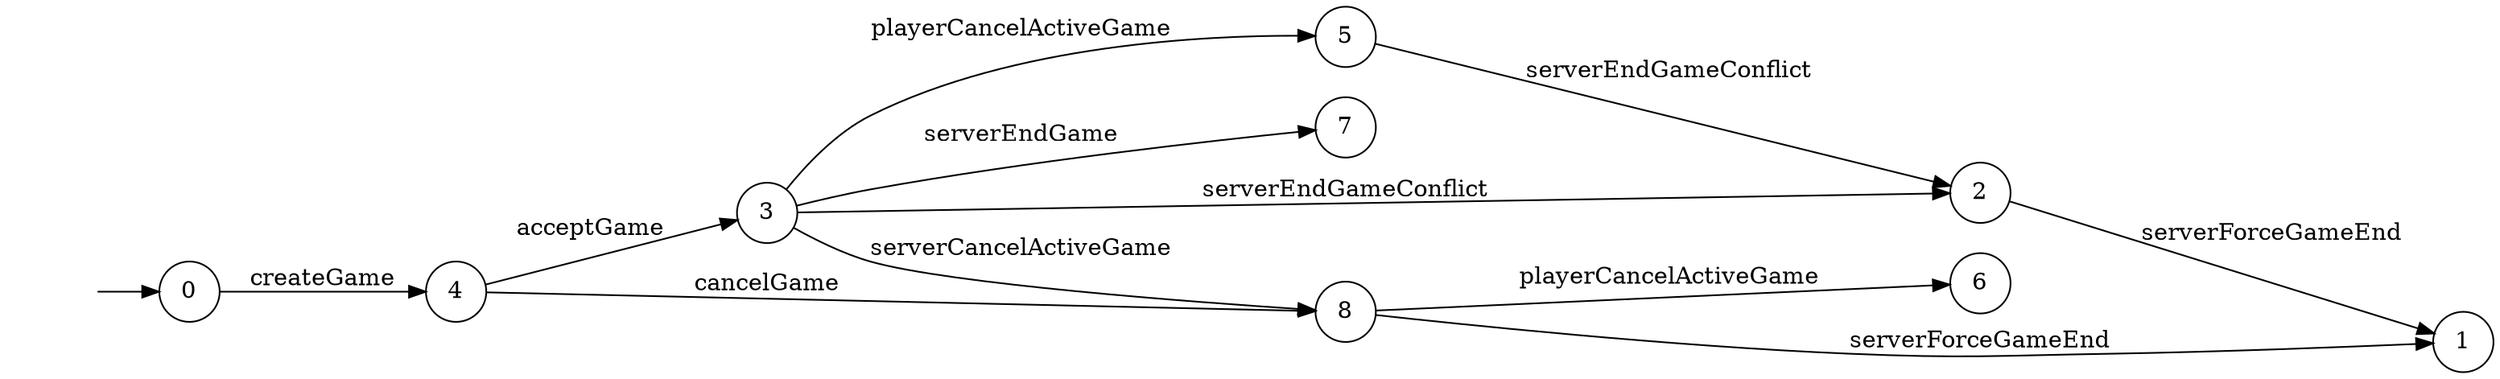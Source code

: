 digraph "./InvConPlus/Dapp-Automata-data/result//gamechannel-fix/0xC95D227a1CF92b6FD156265AA8A3cA7c7DE0F28e/GameChannel/FSM-7" {
	graph [rankdir=LR]
	"" [label="" shape=plaintext]
	3 [label=3 shape=circle]
	6 [label=6 shape=circle]
	5 [label=5 shape=circle]
	0 [label=0 shape=circle]
	7 [label=7 shape=circle]
	1 [label=1 shape=circle]
	2 [label=2 shape=circle]
	4 [label=4 shape=circle]
	8 [label=8 shape=circle]
	"" -> 0 [label=""]
	0 -> 4 [label=createGame]
	4 -> 8 [label=cancelGame]
	4 -> 3 [label=acceptGame]
	3 -> 7 [label=serverEndGame]
	3 -> 5 [label=playerCancelActiveGame]
	3 -> 8 [label=serverCancelActiveGame]
	3 -> 2 [label=serverEndGameConflict]
	2 -> 1 [label=serverForceGameEnd]
	5 -> 2 [label=serverEndGameConflict]
	8 -> 6 [label=playerCancelActiveGame]
	8 -> 1 [label=serverForceGameEnd]
}
